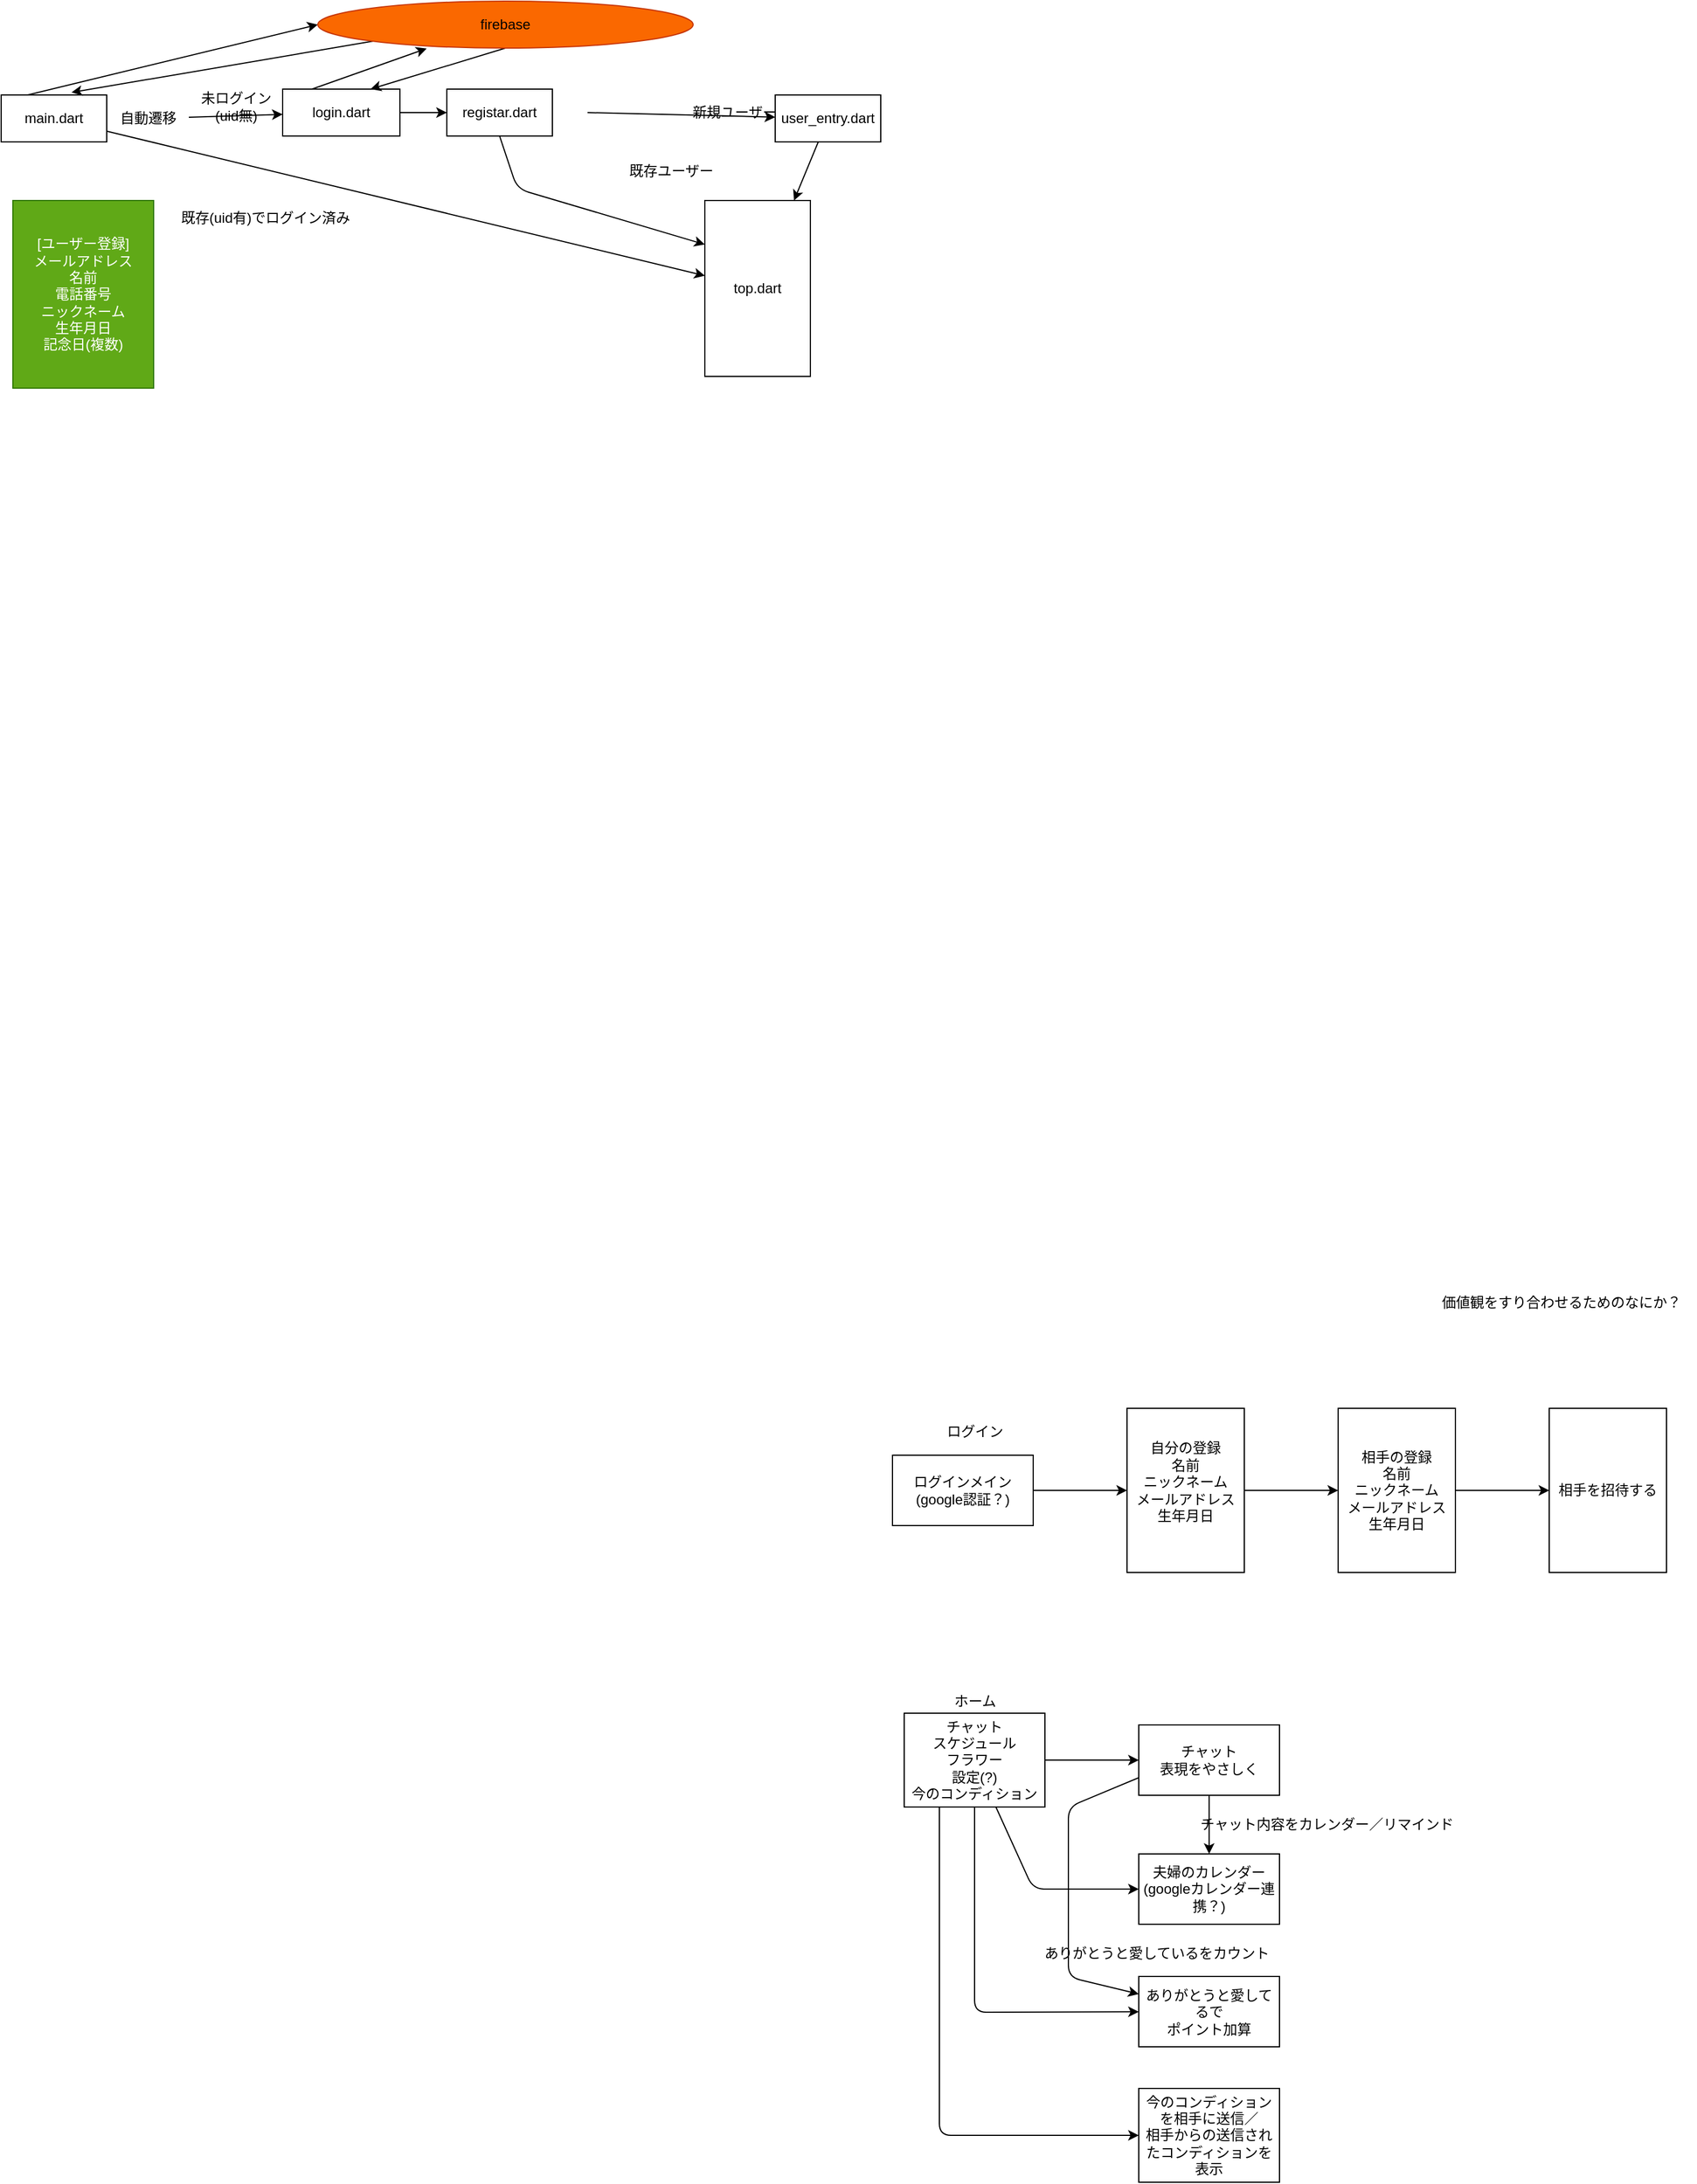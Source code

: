 <mxfile>
    <diagram id="O-F153yCXJCY_Mj2GWea" name="ページ1">
        <mxGraphModel dx="1749" dy="1811" grid="1" gridSize="10" guides="1" tooltips="1" connect="1" arrows="1" fold="1" page="1" pageScale="1" pageWidth="827" pageHeight="1169" math="0" shadow="0">
            <root>
                <mxCell id="0"/>
                <mxCell id="1" parent="0"/>
                <mxCell id="2" value="ログイン" style="text;html=1;align=center;verticalAlign=middle;resizable=0;points=[];autosize=1;strokeColor=none;fillColor=none;" vertex="1" parent="1">
                    <mxGeometry x="15" y="45" width="70" height="30" as="geometry"/>
                </mxCell>
                <mxCell id="11" value="" style="edgeStyle=none;html=1;" edge="1" parent="1" source="9" target="10">
                    <mxGeometry relative="1" as="geometry"/>
                </mxCell>
                <mxCell id="9" value="ログインメイン&lt;br&gt;(google認証？)" style="whiteSpace=wrap;html=1;" vertex="1" parent="1">
                    <mxGeometry x="-20" y="80" width="120" height="60" as="geometry"/>
                </mxCell>
                <mxCell id="14" value="" style="edgeStyle=none;html=1;" edge="1" parent="1" source="10" target="13">
                    <mxGeometry relative="1" as="geometry"/>
                </mxCell>
                <mxCell id="10" value="自分の登録&lt;br&gt;名前&lt;br&gt;ニックネーム&lt;br&gt;メールアドレス&lt;br&gt;生年月日&lt;br&gt;&lt;br&gt;" style="whiteSpace=wrap;html=1;" vertex="1" parent="1">
                    <mxGeometry x="180" y="40" width="100" height="140" as="geometry"/>
                </mxCell>
                <mxCell id="16" value="" style="edgeStyle=none;html=1;" edge="1" parent="1" source="13" target="15">
                    <mxGeometry relative="1" as="geometry"/>
                </mxCell>
                <mxCell id="13" value="相手の登録&lt;br&gt;名前&lt;br&gt;ニックネーム&lt;br&gt;メールアドレス&lt;br&gt;生年月日&lt;br&gt;" style="whiteSpace=wrap;html=1;" vertex="1" parent="1">
                    <mxGeometry x="360" y="40" width="100" height="140" as="geometry"/>
                </mxCell>
                <mxCell id="15" value="相手を招待する" style="whiteSpace=wrap;html=1;" vertex="1" parent="1">
                    <mxGeometry x="540" y="40" width="100" height="140" as="geometry"/>
                </mxCell>
                <mxCell id="20" value="" style="edgeStyle=none;html=1;" edge="1" parent="1" source="17" target="19">
                    <mxGeometry relative="1" as="geometry"/>
                </mxCell>
                <mxCell id="22" value="" style="edgeStyle=none;html=1;" edge="1" parent="1" source="17" target="21">
                    <mxGeometry relative="1" as="geometry">
                        <Array as="points">
                            <mxPoint x="100" y="450"/>
                        </Array>
                    </mxGeometry>
                </mxCell>
                <mxCell id="24" value="" style="edgeStyle=none;html=1;" edge="1" parent="1" source="17" target="23">
                    <mxGeometry relative="1" as="geometry">
                        <Array as="points">
                            <mxPoint x="50" y="555"/>
                        </Array>
                    </mxGeometry>
                </mxCell>
                <mxCell id="33" value="" style="edgeStyle=none;html=1;exitX=0.25;exitY=1;exitDx=0;exitDy=0;" edge="1" parent="1" source="17" target="32">
                    <mxGeometry relative="1" as="geometry">
                        <Array as="points">
                            <mxPoint x="20" y="660"/>
                        </Array>
                    </mxGeometry>
                </mxCell>
                <mxCell id="17" value="チャット&lt;br&gt;スケジュール&lt;br&gt;フラワー&lt;br&gt;設定(?)&lt;br&gt;今のコンディション" style="whiteSpace=wrap;html=1;" vertex="1" parent="1">
                    <mxGeometry x="-10" y="300" width="120" height="80" as="geometry"/>
                </mxCell>
                <mxCell id="18" value="ホーム" style="text;html=1;align=center;verticalAlign=middle;resizable=0;points=[];autosize=1;strokeColor=none;fillColor=none;" vertex="1" parent="1">
                    <mxGeometry x="20" y="275" width="60" height="30" as="geometry"/>
                </mxCell>
                <mxCell id="27" value="" style="edgeStyle=none;html=1;" edge="1" parent="1" source="19" target="21">
                    <mxGeometry relative="1" as="geometry"/>
                </mxCell>
                <mxCell id="30" style="edgeStyle=none;html=1;exitX=0;exitY=0.75;exitDx=0;exitDy=0;entryX=0;entryY=0.25;entryDx=0;entryDy=0;" edge="1" parent="1" source="19" target="23">
                    <mxGeometry relative="1" as="geometry">
                        <Array as="points">
                            <mxPoint x="130" y="380"/>
                            <mxPoint x="130" y="525"/>
                        </Array>
                    </mxGeometry>
                </mxCell>
                <mxCell id="19" value="チャット&lt;br&gt;表現をやさしく&lt;br&gt;" style="whiteSpace=wrap;html=1;" vertex="1" parent="1">
                    <mxGeometry x="190" y="310" width="120" height="60" as="geometry"/>
                </mxCell>
                <mxCell id="21" value="夫婦のカレンダー&lt;br&gt;(googleカレンダー連携？)" style="whiteSpace=wrap;html=1;" vertex="1" parent="1">
                    <mxGeometry x="190" y="420" width="120" height="60" as="geometry"/>
                </mxCell>
                <mxCell id="23" value="ありがとうと愛してるで&lt;br&gt;ポイント加算" style="whiteSpace=wrap;html=1;" vertex="1" parent="1">
                    <mxGeometry x="190" y="524.5" width="120" height="60" as="geometry"/>
                </mxCell>
                <mxCell id="28" value="チャット内容をカレンダー／リマインド" style="text;html=1;align=center;verticalAlign=middle;resizable=0;points=[];autosize=1;strokeColor=none;fillColor=none;" vertex="1" parent="1">
                    <mxGeometry x="230" y="380" width="240" height="30" as="geometry"/>
                </mxCell>
                <mxCell id="29" value="価値観をすり合わせるためのなにか？" style="text;html=1;align=center;verticalAlign=middle;resizable=0;points=[];autosize=1;strokeColor=none;fillColor=none;" vertex="1" parent="1">
                    <mxGeometry x="435" y="-65" width="230" height="30" as="geometry"/>
                </mxCell>
                <mxCell id="31" value="ありがとうと愛しているをカウント" style="text;html=1;align=center;verticalAlign=middle;resizable=0;points=[];autosize=1;strokeColor=none;fillColor=none;" vertex="1" parent="1">
                    <mxGeometry x="100" y="490" width="210" height="30" as="geometry"/>
                </mxCell>
                <mxCell id="32" value="今のコンディションを相手に送信／&lt;br&gt;相手からの送信されたコンディションを&lt;br&gt;表示" style="whiteSpace=wrap;html=1;" vertex="1" parent="1">
                    <mxGeometry x="190" y="620" width="120" height="80" as="geometry"/>
                </mxCell>
                <mxCell id="36" value="" style="edgeStyle=none;html=1;startArrow=none;" edge="1" parent="1" source="39" target="35">
                    <mxGeometry relative="1" as="geometry"/>
                </mxCell>
                <mxCell id="49" value="" style="edgeStyle=none;html=1;" edge="1" parent="1" source="34" target="37">
                    <mxGeometry relative="1" as="geometry"/>
                </mxCell>
                <mxCell id="54" style="edgeStyle=none;html=1;exitX=0.25;exitY=0;exitDx=0;exitDy=0;entryX=0;entryY=0.5;entryDx=0;entryDy=0;" edge="1" parent="1" source="34" target="52">
                    <mxGeometry relative="1" as="geometry"/>
                </mxCell>
                <mxCell id="34" value="main.dart" style="whiteSpace=wrap;html=1;" vertex="1" parent="1">
                    <mxGeometry x="-780" y="-1080" width="90" height="40" as="geometry"/>
                </mxCell>
                <mxCell id="38" value="" style="edgeStyle=none;html=1;entryX=0;entryY=0.25;entryDx=0;entryDy=0;exitX=0.5;exitY=1;exitDx=0;exitDy=0;" edge="1" parent="1" source="58" target="37">
                    <mxGeometry relative="1" as="geometry">
                        <mxPoint x="-180" y="-1020" as="targetPoint"/>
                        <Array as="points">
                            <mxPoint x="-340" y="-1000"/>
                        </Array>
                    </mxGeometry>
                </mxCell>
                <mxCell id="42" value="" style="edgeStyle=none;html=1;" edge="1" parent="1" target="41">
                    <mxGeometry relative="1" as="geometry">
                        <mxPoint x="-280" y="-1065" as="sourcePoint"/>
                    </mxGeometry>
                </mxCell>
                <mxCell id="55" style="edgeStyle=none;html=1;exitX=0.25;exitY=0;exitDx=0;exitDy=0;entryX=0.29;entryY=1.009;entryDx=0;entryDy=0;entryPerimeter=0;" edge="1" parent="1" source="35" target="52">
                    <mxGeometry relative="1" as="geometry"/>
                </mxCell>
                <mxCell id="59" value="" style="edgeStyle=none;html=1;" edge="1" parent="1" source="35" target="58">
                    <mxGeometry relative="1" as="geometry"/>
                </mxCell>
                <mxCell id="35" value="login.dart" style="whiteSpace=wrap;html=1;" vertex="1" parent="1">
                    <mxGeometry x="-540" y="-1085" width="100" height="40" as="geometry"/>
                </mxCell>
                <mxCell id="37" value="top.dart" style="whiteSpace=wrap;html=1;" vertex="1" parent="1">
                    <mxGeometry x="-180" y="-990" width="90" height="150" as="geometry"/>
                </mxCell>
                <mxCell id="40" value="既存ユーザー" style="text;html=1;align=center;verticalAlign=middle;resizable=0;points=[];autosize=1;strokeColor=none;fillColor=none;" vertex="1" parent="1">
                    <mxGeometry x="-254" y="-1030" width="90" height="30" as="geometry"/>
                </mxCell>
                <mxCell id="44" value="" style="edgeStyle=none;html=1;" edge="1" parent="1" source="41" target="37">
                    <mxGeometry relative="1" as="geometry"/>
                </mxCell>
                <mxCell id="41" value="user_entry.dart" style="whiteSpace=wrap;html=1;" vertex="1" parent="1">
                    <mxGeometry x="-120" y="-1080" width="90" height="40" as="geometry"/>
                </mxCell>
                <mxCell id="43" value="新規ユーザー" style="text;html=1;align=center;verticalAlign=middle;resizable=0;points=[];autosize=1;strokeColor=none;fillColor=none;" vertex="1" parent="1">
                    <mxGeometry x="-200" y="-1080" width="90" height="30" as="geometry"/>
                </mxCell>
                <mxCell id="48" value="[ユーザー登録]&lt;br&gt;メールアドレス&lt;br&gt;名前&lt;br&gt;電話番号&lt;br&gt;ニックネーム&lt;br&gt;生年月日&lt;br&gt;記念日(複数)&lt;br&gt;" style="whiteSpace=wrap;html=1;fillColor=#60a917;fontColor=#ffffff;strokeColor=#2D7600;" vertex="1" parent="1">
                    <mxGeometry x="-770" y="-990" width="120" height="160" as="geometry"/>
                </mxCell>
                <mxCell id="50" value="既存(uid有)でログイン済み" style="text;html=1;align=center;verticalAlign=middle;resizable=0;points=[];autosize=1;strokeColor=none;fillColor=none;" vertex="1" parent="1">
                    <mxGeometry x="-640" y="-990" width="170" height="30" as="geometry"/>
                </mxCell>
                <mxCell id="51" value="未ログイン&lt;br&gt;(uid無)" style="text;html=1;align=center;verticalAlign=middle;resizable=0;points=[];autosize=1;strokeColor=none;fillColor=none;" vertex="1" parent="1">
                    <mxGeometry x="-620" y="-1090" width="80" height="40" as="geometry"/>
                </mxCell>
                <mxCell id="53" style="edgeStyle=none;html=1;exitX=0;exitY=1;exitDx=0;exitDy=0;entryX=0.666;entryY=-0.055;entryDx=0;entryDy=0;entryPerimeter=0;" edge="1" parent="1" source="52" target="34">
                    <mxGeometry relative="1" as="geometry"/>
                </mxCell>
                <mxCell id="56" style="edgeStyle=none;html=1;exitX=0.5;exitY=1;exitDx=0;exitDy=0;entryX=0.75;entryY=0;entryDx=0;entryDy=0;" edge="1" parent="1" source="52" target="35">
                    <mxGeometry relative="1" as="geometry"/>
                </mxCell>
                <mxCell id="52" value="firebase" style="ellipse;whiteSpace=wrap;html=1;fillColor=#fa6800;fontColor=#000000;strokeColor=#C73500;" vertex="1" parent="1">
                    <mxGeometry x="-510" y="-1160" width="320" height="40" as="geometry"/>
                </mxCell>
                <mxCell id="57" value="" style="edgeStyle=none;html=1;endArrow=none;" edge="1" parent="1" source="34" target="39">
                    <mxGeometry relative="1" as="geometry">
                        <mxPoint x="-690" y="-1060" as="sourcePoint"/>
                        <mxPoint x="-540.0" y="-1060" as="targetPoint"/>
                    </mxGeometry>
                </mxCell>
                <mxCell id="39" value="自動遷移" style="text;html=1;align=center;verticalAlign=middle;resizable=0;points=[];autosize=1;strokeColor=none;fillColor=none;" vertex="1" parent="1">
                    <mxGeometry x="-690" y="-1075" width="70" height="30" as="geometry"/>
                </mxCell>
                <mxCell id="58" value="registar.dart" style="whiteSpace=wrap;html=1;" vertex="1" parent="1">
                    <mxGeometry x="-400" y="-1085" width="90" height="40" as="geometry"/>
                </mxCell>
            </root>
        </mxGraphModel>
    </diagram>
</mxfile>